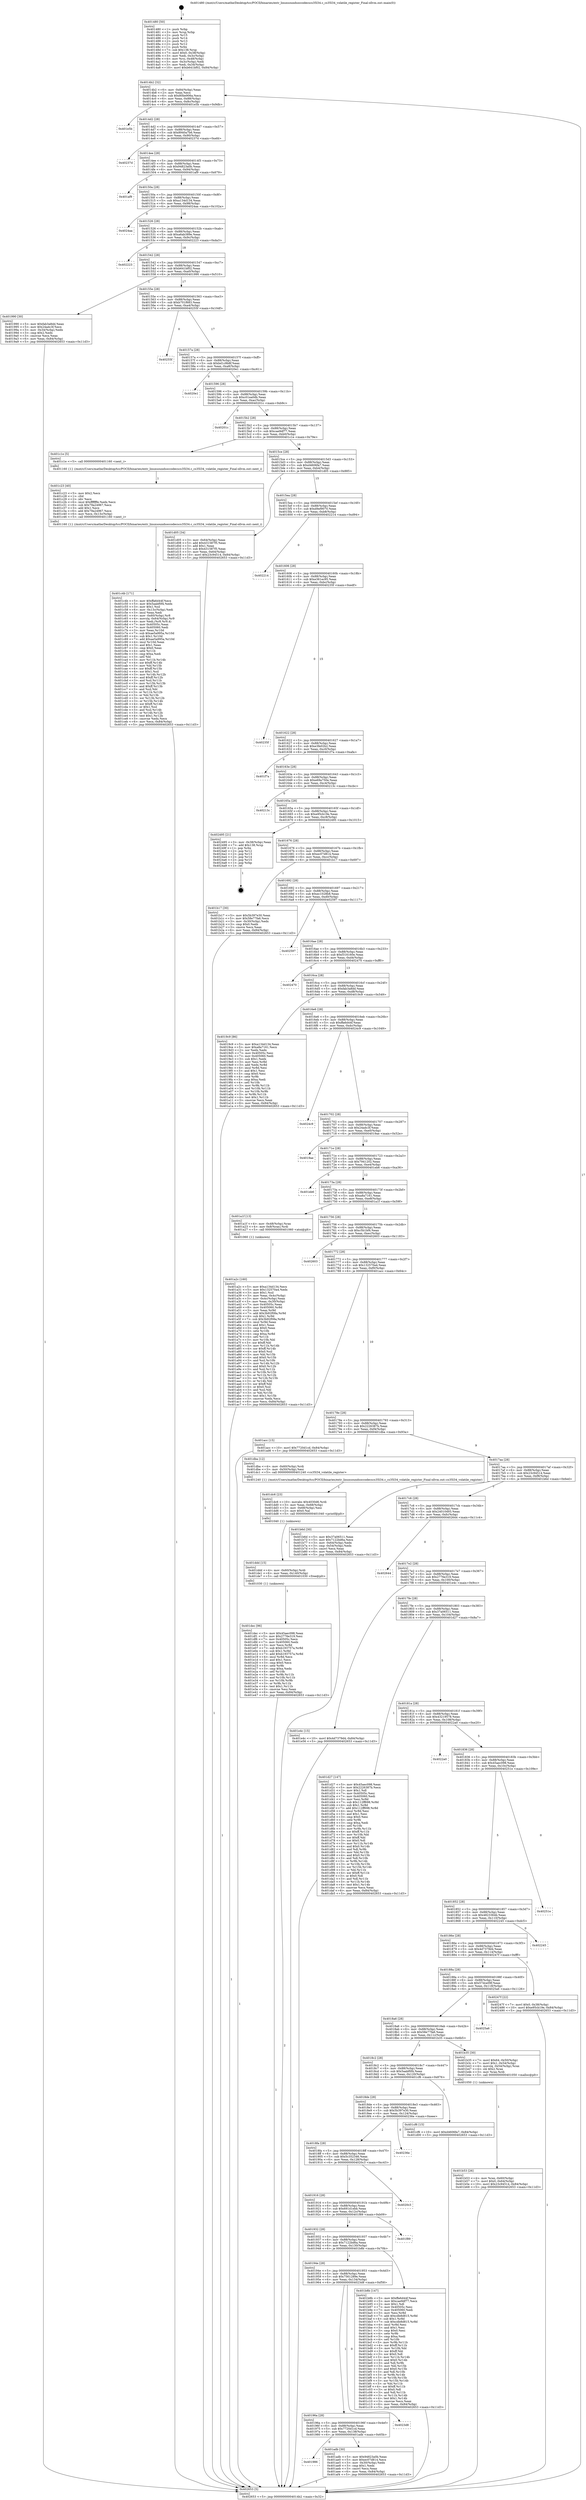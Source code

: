 digraph "0x401480" {
  label = "0x401480 (/mnt/c/Users/mathe/Desktop/tcc/POCII/binaries/extr_linuxsoundsoccodecscs35l34.c_cs35l34_volatile_register_Final-ollvm.out::main(0))"
  labelloc = "t"
  node[shape=record]

  Entry [label="",width=0.3,height=0.3,shape=circle,fillcolor=black,style=filled]
  "0x4014b2" [label="{
     0x4014b2 [32]\l
     | [instrs]\l
     &nbsp;&nbsp;0x4014b2 \<+6\>: mov -0x84(%rbp),%eax\l
     &nbsp;&nbsp;0x4014b8 \<+2\>: mov %eax,%ecx\l
     &nbsp;&nbsp;0x4014ba \<+6\>: sub $0x80be906a,%ecx\l
     &nbsp;&nbsp;0x4014c0 \<+6\>: mov %eax,-0x88(%rbp)\l
     &nbsp;&nbsp;0x4014c6 \<+6\>: mov %ecx,-0x8c(%rbp)\l
     &nbsp;&nbsp;0x4014cc \<+6\>: je 0000000000401e5b \<main+0x9db\>\l
  }"]
  "0x401e5b" [label="{
     0x401e5b\l
  }", style=dashed]
  "0x4014d2" [label="{
     0x4014d2 [28]\l
     | [instrs]\l
     &nbsp;&nbsp;0x4014d2 \<+5\>: jmp 00000000004014d7 \<main+0x57\>\l
     &nbsp;&nbsp;0x4014d7 \<+6\>: mov -0x88(%rbp),%eax\l
     &nbsp;&nbsp;0x4014dd \<+5\>: sub $0x8940a7b6,%eax\l
     &nbsp;&nbsp;0x4014e2 \<+6\>: mov %eax,-0x90(%rbp)\l
     &nbsp;&nbsp;0x4014e8 \<+6\>: je 000000000040237d \<main+0xefd\>\l
  }"]
  Exit [label="",width=0.3,height=0.3,shape=circle,fillcolor=black,style=filled,peripheries=2]
  "0x40237d" [label="{
     0x40237d\l
  }", style=dashed]
  "0x4014ee" [label="{
     0x4014ee [28]\l
     | [instrs]\l
     &nbsp;&nbsp;0x4014ee \<+5\>: jmp 00000000004014f3 \<main+0x73\>\l
     &nbsp;&nbsp;0x4014f3 \<+6\>: mov -0x88(%rbp),%eax\l
     &nbsp;&nbsp;0x4014f9 \<+5\>: sub $0x94823a0b,%eax\l
     &nbsp;&nbsp;0x4014fe \<+6\>: mov %eax,-0x94(%rbp)\l
     &nbsp;&nbsp;0x401504 \<+6\>: je 0000000000401af9 \<main+0x679\>\l
  }"]
  "0x401dec" [label="{
     0x401dec [96]\l
     | [instrs]\l
     &nbsp;&nbsp;0x401dec \<+5\>: mov $0x45aec098,%eax\l
     &nbsp;&nbsp;0x401df1 \<+5\>: mov $0x2776e319,%esi\l
     &nbsp;&nbsp;0x401df6 \<+7\>: mov 0x40505c,%ecx\l
     &nbsp;&nbsp;0x401dfd \<+7\>: mov 0x405060,%edx\l
     &nbsp;&nbsp;0x401e04 \<+3\>: mov %ecx,%r8d\l
     &nbsp;&nbsp;0x401e07 \<+7\>: sub $0xb193757a,%r8d\l
     &nbsp;&nbsp;0x401e0e \<+4\>: sub $0x1,%r8d\l
     &nbsp;&nbsp;0x401e12 \<+7\>: add $0xb193757a,%r8d\l
     &nbsp;&nbsp;0x401e19 \<+4\>: imul %r8d,%ecx\l
     &nbsp;&nbsp;0x401e1d \<+3\>: and $0x1,%ecx\l
     &nbsp;&nbsp;0x401e20 \<+3\>: cmp $0x0,%ecx\l
     &nbsp;&nbsp;0x401e23 \<+4\>: sete %r9b\l
     &nbsp;&nbsp;0x401e27 \<+3\>: cmp $0xa,%edx\l
     &nbsp;&nbsp;0x401e2a \<+4\>: setl %r10b\l
     &nbsp;&nbsp;0x401e2e \<+3\>: mov %r9b,%r11b\l
     &nbsp;&nbsp;0x401e31 \<+3\>: and %r10b,%r11b\l
     &nbsp;&nbsp;0x401e34 \<+3\>: xor %r10b,%r9b\l
     &nbsp;&nbsp;0x401e37 \<+3\>: or %r9b,%r11b\l
     &nbsp;&nbsp;0x401e3a \<+4\>: test $0x1,%r11b\l
     &nbsp;&nbsp;0x401e3e \<+3\>: cmovne %esi,%eax\l
     &nbsp;&nbsp;0x401e41 \<+6\>: mov %eax,-0x84(%rbp)\l
     &nbsp;&nbsp;0x401e47 \<+5\>: jmp 0000000000402653 \<main+0x11d3\>\l
  }"]
  "0x401af9" [label="{
     0x401af9\l
  }", style=dashed]
  "0x40150a" [label="{
     0x40150a [28]\l
     | [instrs]\l
     &nbsp;&nbsp;0x40150a \<+5\>: jmp 000000000040150f \<main+0x8f\>\l
     &nbsp;&nbsp;0x40150f \<+6\>: mov -0x88(%rbp),%eax\l
     &nbsp;&nbsp;0x401515 \<+5\>: sub $0xa134d134,%eax\l
     &nbsp;&nbsp;0x40151a \<+6\>: mov %eax,-0x98(%rbp)\l
     &nbsp;&nbsp;0x401520 \<+6\>: je 00000000004024aa \<main+0x102a\>\l
  }"]
  "0x401ddd" [label="{
     0x401ddd [15]\l
     | [instrs]\l
     &nbsp;&nbsp;0x401ddd \<+4\>: mov -0x60(%rbp),%rdi\l
     &nbsp;&nbsp;0x401de1 \<+6\>: mov %eax,-0x140(%rbp)\l
     &nbsp;&nbsp;0x401de7 \<+5\>: call 0000000000401030 \<free@plt\>\l
     | [calls]\l
     &nbsp;&nbsp;0x401030 \{1\} (unknown)\l
  }"]
  "0x4024aa" [label="{
     0x4024aa\l
  }", style=dashed]
  "0x401526" [label="{
     0x401526 [28]\l
     | [instrs]\l
     &nbsp;&nbsp;0x401526 \<+5\>: jmp 000000000040152b \<main+0xab\>\l
     &nbsp;&nbsp;0x40152b \<+6\>: mov -0x88(%rbp),%eax\l
     &nbsp;&nbsp;0x401531 \<+5\>: sub $0xa6ab389e,%eax\l
     &nbsp;&nbsp;0x401536 \<+6\>: mov %eax,-0x9c(%rbp)\l
     &nbsp;&nbsp;0x40153c \<+6\>: je 0000000000402223 \<main+0xda3\>\l
  }"]
  "0x401dc6" [label="{
     0x401dc6 [23]\l
     | [instrs]\l
     &nbsp;&nbsp;0x401dc6 \<+10\>: movabs $0x4030d6,%rdi\l
     &nbsp;&nbsp;0x401dd0 \<+3\>: mov %eax,-0x68(%rbp)\l
     &nbsp;&nbsp;0x401dd3 \<+3\>: mov -0x68(%rbp),%esi\l
     &nbsp;&nbsp;0x401dd6 \<+2\>: mov $0x0,%al\l
     &nbsp;&nbsp;0x401dd8 \<+5\>: call 0000000000401040 \<printf@plt\>\l
     | [calls]\l
     &nbsp;&nbsp;0x401040 \{1\} (unknown)\l
  }"]
  "0x402223" [label="{
     0x402223\l
  }", style=dashed]
  "0x401542" [label="{
     0x401542 [28]\l
     | [instrs]\l
     &nbsp;&nbsp;0x401542 \<+5\>: jmp 0000000000401547 \<main+0xc7\>\l
     &nbsp;&nbsp;0x401547 \<+6\>: mov -0x88(%rbp),%eax\l
     &nbsp;&nbsp;0x40154d \<+5\>: sub $0xb641bf02,%eax\l
     &nbsp;&nbsp;0x401552 \<+6\>: mov %eax,-0xa0(%rbp)\l
     &nbsp;&nbsp;0x401558 \<+6\>: je 0000000000401990 \<main+0x510\>\l
  }"]
  "0x401c4b" [label="{
     0x401c4b [171]\l
     | [instrs]\l
     &nbsp;&nbsp;0x401c4b \<+5\>: mov $0xffa6d44f,%ecx\l
     &nbsp;&nbsp;0x401c50 \<+5\>: mov $0x5aabf0f4,%edx\l
     &nbsp;&nbsp;0x401c55 \<+3\>: mov $0x1,%sil\l
     &nbsp;&nbsp;0x401c58 \<+6\>: mov -0x13c(%rbp),%edi\l
     &nbsp;&nbsp;0x401c5e \<+3\>: imul %eax,%edi\l
     &nbsp;&nbsp;0x401c61 \<+4\>: mov -0x60(%rbp),%r8\l
     &nbsp;&nbsp;0x401c65 \<+4\>: movslq -0x64(%rbp),%r9\l
     &nbsp;&nbsp;0x401c69 \<+4\>: mov %edi,(%r8,%r9,4)\l
     &nbsp;&nbsp;0x401c6d \<+7\>: mov 0x40505c,%eax\l
     &nbsp;&nbsp;0x401c74 \<+7\>: mov 0x405060,%edi\l
     &nbsp;&nbsp;0x401c7b \<+3\>: mov %eax,%r10d\l
     &nbsp;&nbsp;0x401c7e \<+7\>: sub $0xae5a995a,%r10d\l
     &nbsp;&nbsp;0x401c85 \<+4\>: sub $0x1,%r10d\l
     &nbsp;&nbsp;0x401c89 \<+7\>: add $0xae5a995a,%r10d\l
     &nbsp;&nbsp;0x401c90 \<+4\>: imul %r10d,%eax\l
     &nbsp;&nbsp;0x401c94 \<+3\>: and $0x1,%eax\l
     &nbsp;&nbsp;0x401c97 \<+3\>: cmp $0x0,%eax\l
     &nbsp;&nbsp;0x401c9a \<+4\>: sete %r11b\l
     &nbsp;&nbsp;0x401c9e \<+3\>: cmp $0xa,%edi\l
     &nbsp;&nbsp;0x401ca1 \<+3\>: setl %bl\l
     &nbsp;&nbsp;0x401ca4 \<+3\>: mov %r11b,%r14b\l
     &nbsp;&nbsp;0x401ca7 \<+4\>: xor $0xff,%r14b\l
     &nbsp;&nbsp;0x401cab \<+3\>: mov %bl,%r15b\l
     &nbsp;&nbsp;0x401cae \<+4\>: xor $0xff,%r15b\l
     &nbsp;&nbsp;0x401cb2 \<+4\>: xor $0x1,%sil\l
     &nbsp;&nbsp;0x401cb6 \<+3\>: mov %r14b,%r12b\l
     &nbsp;&nbsp;0x401cb9 \<+4\>: and $0xff,%r12b\l
     &nbsp;&nbsp;0x401cbd \<+3\>: and %sil,%r11b\l
     &nbsp;&nbsp;0x401cc0 \<+3\>: mov %r15b,%r13b\l
     &nbsp;&nbsp;0x401cc3 \<+4\>: and $0xff,%r13b\l
     &nbsp;&nbsp;0x401cc7 \<+3\>: and %sil,%bl\l
     &nbsp;&nbsp;0x401cca \<+3\>: or %r11b,%r12b\l
     &nbsp;&nbsp;0x401ccd \<+3\>: or %bl,%r13b\l
     &nbsp;&nbsp;0x401cd0 \<+3\>: xor %r13b,%r12b\l
     &nbsp;&nbsp;0x401cd3 \<+3\>: or %r15b,%r14b\l
     &nbsp;&nbsp;0x401cd6 \<+4\>: xor $0xff,%r14b\l
     &nbsp;&nbsp;0x401cda \<+4\>: or $0x1,%sil\l
     &nbsp;&nbsp;0x401cde \<+3\>: and %sil,%r14b\l
     &nbsp;&nbsp;0x401ce1 \<+3\>: or %r14b,%r12b\l
     &nbsp;&nbsp;0x401ce4 \<+4\>: test $0x1,%r12b\l
     &nbsp;&nbsp;0x401ce8 \<+3\>: cmovne %edx,%ecx\l
     &nbsp;&nbsp;0x401ceb \<+6\>: mov %ecx,-0x84(%rbp)\l
     &nbsp;&nbsp;0x401cf1 \<+5\>: jmp 0000000000402653 \<main+0x11d3\>\l
  }"]
  "0x401990" [label="{
     0x401990 [30]\l
     | [instrs]\l
     &nbsp;&nbsp;0x401990 \<+5\>: mov $0xfab3a8dd,%eax\l
     &nbsp;&nbsp;0x401995 \<+5\>: mov $0x24adc3f,%ecx\l
     &nbsp;&nbsp;0x40199a \<+3\>: mov -0x34(%rbp),%edx\l
     &nbsp;&nbsp;0x40199d \<+3\>: cmp $0x2,%edx\l
     &nbsp;&nbsp;0x4019a0 \<+3\>: cmovne %ecx,%eax\l
     &nbsp;&nbsp;0x4019a3 \<+6\>: mov %eax,-0x84(%rbp)\l
     &nbsp;&nbsp;0x4019a9 \<+5\>: jmp 0000000000402653 \<main+0x11d3\>\l
  }"]
  "0x40155e" [label="{
     0x40155e [28]\l
     | [instrs]\l
     &nbsp;&nbsp;0x40155e \<+5\>: jmp 0000000000401563 \<main+0xe3\>\l
     &nbsp;&nbsp;0x401563 \<+6\>: mov -0x88(%rbp),%eax\l
     &nbsp;&nbsp;0x401569 \<+5\>: sub $0xb701f683,%eax\l
     &nbsp;&nbsp;0x40156e \<+6\>: mov %eax,-0xa4(%rbp)\l
     &nbsp;&nbsp;0x401574 \<+6\>: je 000000000040255f \<main+0x10df\>\l
  }"]
  "0x402653" [label="{
     0x402653 [5]\l
     | [instrs]\l
     &nbsp;&nbsp;0x402653 \<+5\>: jmp 00000000004014b2 \<main+0x32\>\l
  }"]
  "0x401480" [label="{
     0x401480 [50]\l
     | [instrs]\l
     &nbsp;&nbsp;0x401480 \<+1\>: push %rbp\l
     &nbsp;&nbsp;0x401481 \<+3\>: mov %rsp,%rbp\l
     &nbsp;&nbsp;0x401484 \<+2\>: push %r15\l
     &nbsp;&nbsp;0x401486 \<+2\>: push %r14\l
     &nbsp;&nbsp;0x401488 \<+2\>: push %r13\l
     &nbsp;&nbsp;0x40148a \<+2\>: push %r12\l
     &nbsp;&nbsp;0x40148c \<+1\>: push %rbx\l
     &nbsp;&nbsp;0x40148d \<+7\>: sub $0x138,%rsp\l
     &nbsp;&nbsp;0x401494 \<+7\>: movl $0x0,-0x38(%rbp)\l
     &nbsp;&nbsp;0x40149b \<+3\>: mov %edi,-0x3c(%rbp)\l
     &nbsp;&nbsp;0x40149e \<+4\>: mov %rsi,-0x48(%rbp)\l
     &nbsp;&nbsp;0x4014a2 \<+3\>: mov -0x3c(%rbp),%edi\l
     &nbsp;&nbsp;0x4014a5 \<+3\>: mov %edi,-0x34(%rbp)\l
     &nbsp;&nbsp;0x4014a8 \<+10\>: movl $0xb641bf02,-0x84(%rbp)\l
  }"]
  "0x401c23" [label="{
     0x401c23 [40]\l
     | [instrs]\l
     &nbsp;&nbsp;0x401c23 \<+5\>: mov $0x2,%ecx\l
     &nbsp;&nbsp;0x401c28 \<+1\>: cltd\l
     &nbsp;&nbsp;0x401c29 \<+2\>: idiv %ecx\l
     &nbsp;&nbsp;0x401c2b \<+6\>: imul $0xfffffffe,%edx,%ecx\l
     &nbsp;&nbsp;0x401c31 \<+6\>: sub $0x79a24967,%ecx\l
     &nbsp;&nbsp;0x401c37 \<+3\>: add $0x1,%ecx\l
     &nbsp;&nbsp;0x401c3a \<+6\>: add $0x79a24967,%ecx\l
     &nbsp;&nbsp;0x401c40 \<+6\>: mov %ecx,-0x13c(%rbp)\l
     &nbsp;&nbsp;0x401c46 \<+5\>: call 0000000000401160 \<next_i\>\l
     | [calls]\l
     &nbsp;&nbsp;0x401160 \{1\} (/mnt/c/Users/mathe/Desktop/tcc/POCII/binaries/extr_linuxsoundsoccodecscs35l34.c_cs35l34_volatile_register_Final-ollvm.out::next_i)\l
  }"]
  "0x40255f" [label="{
     0x40255f\l
  }", style=dashed]
  "0x40157a" [label="{
     0x40157a [28]\l
     | [instrs]\l
     &nbsp;&nbsp;0x40157a \<+5\>: jmp 000000000040157f \<main+0xff\>\l
     &nbsp;&nbsp;0x40157f \<+6\>: mov -0x88(%rbp),%eax\l
     &nbsp;&nbsp;0x401585 \<+5\>: sub $0xbd1c9b8f,%eax\l
     &nbsp;&nbsp;0x40158a \<+6\>: mov %eax,-0xa8(%rbp)\l
     &nbsp;&nbsp;0x401590 \<+6\>: je 00000000004020e1 \<main+0xc61\>\l
  }"]
  "0x401b53" [label="{
     0x401b53 [26]\l
     | [instrs]\l
     &nbsp;&nbsp;0x401b53 \<+4\>: mov %rax,-0x60(%rbp)\l
     &nbsp;&nbsp;0x401b57 \<+7\>: movl $0x0,-0x64(%rbp)\l
     &nbsp;&nbsp;0x401b5e \<+10\>: movl $0x23c94514,-0x84(%rbp)\l
     &nbsp;&nbsp;0x401b68 \<+5\>: jmp 0000000000402653 \<main+0x11d3\>\l
  }"]
  "0x4020e1" [label="{
     0x4020e1\l
  }", style=dashed]
  "0x401596" [label="{
     0x401596 [28]\l
     | [instrs]\l
     &nbsp;&nbsp;0x401596 \<+5\>: jmp 000000000040159b \<main+0x11b\>\l
     &nbsp;&nbsp;0x40159b \<+6\>: mov -0x88(%rbp),%eax\l
     &nbsp;&nbsp;0x4015a1 \<+5\>: sub $0xc01ea0db,%eax\l
     &nbsp;&nbsp;0x4015a6 \<+6\>: mov %eax,-0xac(%rbp)\l
     &nbsp;&nbsp;0x4015ac \<+6\>: je 000000000040201c \<main+0xb9c\>\l
  }"]
  "0x401986" [label="{
     0x401986\l
  }", style=dashed]
  "0x40201c" [label="{
     0x40201c\l
  }", style=dashed]
  "0x4015b2" [label="{
     0x4015b2 [28]\l
     | [instrs]\l
     &nbsp;&nbsp;0x4015b2 \<+5\>: jmp 00000000004015b7 \<main+0x137\>\l
     &nbsp;&nbsp;0x4015b7 \<+6\>: mov -0x88(%rbp),%eax\l
     &nbsp;&nbsp;0x4015bd \<+5\>: sub $0xcae9df77,%eax\l
     &nbsp;&nbsp;0x4015c2 \<+6\>: mov %eax,-0xb0(%rbp)\l
     &nbsp;&nbsp;0x4015c8 \<+6\>: je 0000000000401c1e \<main+0x79e\>\l
  }"]
  "0x401adb" [label="{
     0x401adb [30]\l
     | [instrs]\l
     &nbsp;&nbsp;0x401adb \<+5\>: mov $0x94823a0b,%eax\l
     &nbsp;&nbsp;0x401ae0 \<+5\>: mov $0xec07d814,%ecx\l
     &nbsp;&nbsp;0x401ae5 \<+3\>: mov -0x30(%rbp),%edx\l
     &nbsp;&nbsp;0x401ae8 \<+3\>: cmp $0x1,%edx\l
     &nbsp;&nbsp;0x401aeb \<+3\>: cmovl %ecx,%eax\l
     &nbsp;&nbsp;0x401aee \<+6\>: mov %eax,-0x84(%rbp)\l
     &nbsp;&nbsp;0x401af4 \<+5\>: jmp 0000000000402653 \<main+0x11d3\>\l
  }"]
  "0x401c1e" [label="{
     0x401c1e [5]\l
     | [instrs]\l
     &nbsp;&nbsp;0x401c1e \<+5\>: call 0000000000401160 \<next_i\>\l
     | [calls]\l
     &nbsp;&nbsp;0x401160 \{1\} (/mnt/c/Users/mathe/Desktop/tcc/POCII/binaries/extr_linuxsoundsoccodecscs35l34.c_cs35l34_volatile_register_Final-ollvm.out::next_i)\l
  }"]
  "0x4015ce" [label="{
     0x4015ce [28]\l
     | [instrs]\l
     &nbsp;&nbsp;0x4015ce \<+5\>: jmp 00000000004015d3 \<main+0x153\>\l
     &nbsp;&nbsp;0x4015d3 \<+6\>: mov -0x88(%rbp),%eax\l
     &nbsp;&nbsp;0x4015d9 \<+5\>: sub $0xd4606fa7,%eax\l
     &nbsp;&nbsp;0x4015de \<+6\>: mov %eax,-0xb4(%rbp)\l
     &nbsp;&nbsp;0x4015e4 \<+6\>: je 0000000000401d05 \<main+0x885\>\l
  }"]
  "0x40196a" [label="{
     0x40196a [28]\l
     | [instrs]\l
     &nbsp;&nbsp;0x40196a \<+5\>: jmp 000000000040196f \<main+0x4ef\>\l
     &nbsp;&nbsp;0x40196f \<+6\>: mov -0x88(%rbp),%eax\l
     &nbsp;&nbsp;0x401975 \<+5\>: sub $0x7720d1cd,%eax\l
     &nbsp;&nbsp;0x40197a \<+6\>: mov %eax,-0x138(%rbp)\l
     &nbsp;&nbsp;0x401980 \<+6\>: je 0000000000401adb \<main+0x65b\>\l
  }"]
  "0x401d05" [label="{
     0x401d05 [34]\l
     | [instrs]\l
     &nbsp;&nbsp;0x401d05 \<+3\>: mov -0x64(%rbp),%eax\l
     &nbsp;&nbsp;0x401d08 \<+5\>: add $0x431587f5,%eax\l
     &nbsp;&nbsp;0x401d0d \<+3\>: add $0x1,%eax\l
     &nbsp;&nbsp;0x401d10 \<+5\>: sub $0x431587f5,%eax\l
     &nbsp;&nbsp;0x401d15 \<+3\>: mov %eax,-0x64(%rbp)\l
     &nbsp;&nbsp;0x401d18 \<+10\>: movl $0x23c94514,-0x84(%rbp)\l
     &nbsp;&nbsp;0x401d22 \<+5\>: jmp 0000000000402653 \<main+0x11d3\>\l
  }"]
  "0x4015ea" [label="{
     0x4015ea [28]\l
     | [instrs]\l
     &nbsp;&nbsp;0x4015ea \<+5\>: jmp 00000000004015ef \<main+0x16f\>\l
     &nbsp;&nbsp;0x4015ef \<+6\>: mov -0x88(%rbp),%eax\l
     &nbsp;&nbsp;0x4015f5 \<+5\>: sub $0xd9ef9070,%eax\l
     &nbsp;&nbsp;0x4015fa \<+6\>: mov %eax,-0xb8(%rbp)\l
     &nbsp;&nbsp;0x401600 \<+6\>: je 0000000000402214 \<main+0xd94\>\l
  }"]
  "0x4023d8" [label="{
     0x4023d8\l
  }", style=dashed]
  "0x402214" [label="{
     0x402214\l
  }", style=dashed]
  "0x401606" [label="{
     0x401606 [28]\l
     | [instrs]\l
     &nbsp;&nbsp;0x401606 \<+5\>: jmp 000000000040160b \<main+0x18b\>\l
     &nbsp;&nbsp;0x40160b \<+6\>: mov -0x88(%rbp),%eax\l
     &nbsp;&nbsp;0x401611 \<+5\>: sub $0xe361ec95,%eax\l
     &nbsp;&nbsp;0x401616 \<+6\>: mov %eax,-0xbc(%rbp)\l
     &nbsp;&nbsp;0x40161c \<+6\>: je 000000000040235f \<main+0xedf\>\l
  }"]
  "0x40194e" [label="{
     0x40194e [28]\l
     | [instrs]\l
     &nbsp;&nbsp;0x40194e \<+5\>: jmp 0000000000401953 \<main+0x4d3\>\l
     &nbsp;&nbsp;0x401953 \<+6\>: mov -0x88(%rbp),%eax\l
     &nbsp;&nbsp;0x401959 \<+5\>: sub $0x7561289e,%eax\l
     &nbsp;&nbsp;0x40195e \<+6\>: mov %eax,-0x134(%rbp)\l
     &nbsp;&nbsp;0x401964 \<+6\>: je 00000000004023d8 \<main+0xf58\>\l
  }"]
  "0x40235f" [label="{
     0x40235f\l
  }", style=dashed]
  "0x401622" [label="{
     0x401622 [28]\l
     | [instrs]\l
     &nbsp;&nbsp;0x401622 \<+5\>: jmp 0000000000401627 \<main+0x1a7\>\l
     &nbsp;&nbsp;0x401627 \<+6\>: mov -0x88(%rbp),%eax\l
     &nbsp;&nbsp;0x40162d \<+5\>: sub $0xe3fe02b2,%eax\l
     &nbsp;&nbsp;0x401632 \<+6\>: mov %eax,-0xc0(%rbp)\l
     &nbsp;&nbsp;0x401638 \<+6\>: je 0000000000401f7a \<main+0xafa\>\l
  }"]
  "0x401b8b" [label="{
     0x401b8b [147]\l
     | [instrs]\l
     &nbsp;&nbsp;0x401b8b \<+5\>: mov $0xffa6d44f,%eax\l
     &nbsp;&nbsp;0x401b90 \<+5\>: mov $0xcae9df77,%ecx\l
     &nbsp;&nbsp;0x401b95 \<+2\>: mov $0x1,%dl\l
     &nbsp;&nbsp;0x401b97 \<+7\>: mov 0x40505c,%esi\l
     &nbsp;&nbsp;0x401b9e \<+7\>: mov 0x405060,%edi\l
     &nbsp;&nbsp;0x401ba5 \<+3\>: mov %esi,%r8d\l
     &nbsp;&nbsp;0x401ba8 \<+7\>: add $0xcdb8d815,%r8d\l
     &nbsp;&nbsp;0x401baf \<+4\>: sub $0x1,%r8d\l
     &nbsp;&nbsp;0x401bb3 \<+7\>: sub $0xcdb8d815,%r8d\l
     &nbsp;&nbsp;0x401bba \<+4\>: imul %r8d,%esi\l
     &nbsp;&nbsp;0x401bbe \<+3\>: and $0x1,%esi\l
     &nbsp;&nbsp;0x401bc1 \<+3\>: cmp $0x0,%esi\l
     &nbsp;&nbsp;0x401bc4 \<+4\>: sete %r9b\l
     &nbsp;&nbsp;0x401bc8 \<+3\>: cmp $0xa,%edi\l
     &nbsp;&nbsp;0x401bcb \<+4\>: setl %r10b\l
     &nbsp;&nbsp;0x401bcf \<+3\>: mov %r9b,%r11b\l
     &nbsp;&nbsp;0x401bd2 \<+4\>: xor $0xff,%r11b\l
     &nbsp;&nbsp;0x401bd6 \<+3\>: mov %r10b,%bl\l
     &nbsp;&nbsp;0x401bd9 \<+3\>: xor $0xff,%bl\l
     &nbsp;&nbsp;0x401bdc \<+3\>: xor $0x0,%dl\l
     &nbsp;&nbsp;0x401bdf \<+3\>: mov %r11b,%r14b\l
     &nbsp;&nbsp;0x401be2 \<+4\>: and $0x0,%r14b\l
     &nbsp;&nbsp;0x401be6 \<+3\>: and %dl,%r9b\l
     &nbsp;&nbsp;0x401be9 \<+3\>: mov %bl,%r15b\l
     &nbsp;&nbsp;0x401bec \<+4\>: and $0x0,%r15b\l
     &nbsp;&nbsp;0x401bf0 \<+3\>: and %dl,%r10b\l
     &nbsp;&nbsp;0x401bf3 \<+3\>: or %r9b,%r14b\l
     &nbsp;&nbsp;0x401bf6 \<+3\>: or %r10b,%r15b\l
     &nbsp;&nbsp;0x401bf9 \<+3\>: xor %r15b,%r14b\l
     &nbsp;&nbsp;0x401bfc \<+3\>: or %bl,%r11b\l
     &nbsp;&nbsp;0x401bff \<+4\>: xor $0xff,%r11b\l
     &nbsp;&nbsp;0x401c03 \<+3\>: or $0x0,%dl\l
     &nbsp;&nbsp;0x401c06 \<+3\>: and %dl,%r11b\l
     &nbsp;&nbsp;0x401c09 \<+3\>: or %r11b,%r14b\l
     &nbsp;&nbsp;0x401c0c \<+4\>: test $0x1,%r14b\l
     &nbsp;&nbsp;0x401c10 \<+3\>: cmovne %ecx,%eax\l
     &nbsp;&nbsp;0x401c13 \<+6\>: mov %eax,-0x84(%rbp)\l
     &nbsp;&nbsp;0x401c19 \<+5\>: jmp 0000000000402653 \<main+0x11d3\>\l
  }"]
  "0x401f7a" [label="{
     0x401f7a\l
  }", style=dashed]
  "0x40163e" [label="{
     0x40163e [28]\l
     | [instrs]\l
     &nbsp;&nbsp;0x40163e \<+5\>: jmp 0000000000401643 \<main+0x1c3\>\l
     &nbsp;&nbsp;0x401643 \<+6\>: mov -0x88(%rbp),%eax\l
     &nbsp;&nbsp;0x401649 \<+5\>: sub $0xe69a750e,%eax\l
     &nbsp;&nbsp;0x40164e \<+6\>: mov %eax,-0xc4(%rbp)\l
     &nbsp;&nbsp;0x401654 \<+6\>: je 000000000040213c \<main+0xcbc\>\l
  }"]
  "0x401932" [label="{
     0x401932 [28]\l
     | [instrs]\l
     &nbsp;&nbsp;0x401932 \<+5\>: jmp 0000000000401937 \<main+0x4b7\>\l
     &nbsp;&nbsp;0x401937 \<+6\>: mov -0x88(%rbp),%eax\l
     &nbsp;&nbsp;0x40193d \<+5\>: sub $0x7122bd6a,%eax\l
     &nbsp;&nbsp;0x401942 \<+6\>: mov %eax,-0x130(%rbp)\l
     &nbsp;&nbsp;0x401948 \<+6\>: je 0000000000401b8b \<main+0x70b\>\l
  }"]
  "0x40213c" [label="{
     0x40213c\l
  }", style=dashed]
  "0x40165a" [label="{
     0x40165a [28]\l
     | [instrs]\l
     &nbsp;&nbsp;0x40165a \<+5\>: jmp 000000000040165f \<main+0x1df\>\l
     &nbsp;&nbsp;0x40165f \<+6\>: mov -0x88(%rbp),%eax\l
     &nbsp;&nbsp;0x401665 \<+5\>: sub $0xe95cb19e,%eax\l
     &nbsp;&nbsp;0x40166a \<+6\>: mov %eax,-0xc8(%rbp)\l
     &nbsp;&nbsp;0x401670 \<+6\>: je 0000000000402495 \<main+0x1015\>\l
  }"]
  "0x401f89" [label="{
     0x401f89\l
  }", style=dashed]
  "0x402495" [label="{
     0x402495 [21]\l
     | [instrs]\l
     &nbsp;&nbsp;0x402495 \<+3\>: mov -0x38(%rbp),%eax\l
     &nbsp;&nbsp;0x402498 \<+7\>: add $0x138,%rsp\l
     &nbsp;&nbsp;0x40249f \<+1\>: pop %rbx\l
     &nbsp;&nbsp;0x4024a0 \<+2\>: pop %r12\l
     &nbsp;&nbsp;0x4024a2 \<+2\>: pop %r13\l
     &nbsp;&nbsp;0x4024a4 \<+2\>: pop %r14\l
     &nbsp;&nbsp;0x4024a6 \<+2\>: pop %r15\l
     &nbsp;&nbsp;0x4024a8 \<+1\>: pop %rbp\l
     &nbsp;&nbsp;0x4024a9 \<+1\>: ret\l
  }"]
  "0x401676" [label="{
     0x401676 [28]\l
     | [instrs]\l
     &nbsp;&nbsp;0x401676 \<+5\>: jmp 000000000040167b \<main+0x1fb\>\l
     &nbsp;&nbsp;0x40167b \<+6\>: mov -0x88(%rbp),%eax\l
     &nbsp;&nbsp;0x401681 \<+5\>: sub $0xec07d814,%eax\l
     &nbsp;&nbsp;0x401686 \<+6\>: mov %eax,-0xcc(%rbp)\l
     &nbsp;&nbsp;0x40168c \<+6\>: je 0000000000401b17 \<main+0x697\>\l
  }"]
  "0x401916" [label="{
     0x401916 [28]\l
     | [instrs]\l
     &nbsp;&nbsp;0x401916 \<+5\>: jmp 000000000040191b \<main+0x49b\>\l
     &nbsp;&nbsp;0x40191b \<+6\>: mov -0x88(%rbp),%eax\l
     &nbsp;&nbsp;0x401921 \<+5\>: sub $0x691d1ebb,%eax\l
     &nbsp;&nbsp;0x401926 \<+6\>: mov %eax,-0x12c(%rbp)\l
     &nbsp;&nbsp;0x40192c \<+6\>: je 0000000000401f89 \<main+0xb09\>\l
  }"]
  "0x401b17" [label="{
     0x401b17 [30]\l
     | [instrs]\l
     &nbsp;&nbsp;0x401b17 \<+5\>: mov $0x5b397e30,%eax\l
     &nbsp;&nbsp;0x401b1c \<+5\>: mov $0x58e77fa6,%ecx\l
     &nbsp;&nbsp;0x401b21 \<+3\>: mov -0x30(%rbp),%edx\l
     &nbsp;&nbsp;0x401b24 \<+3\>: cmp $0x0,%edx\l
     &nbsp;&nbsp;0x401b27 \<+3\>: cmove %ecx,%eax\l
     &nbsp;&nbsp;0x401b2a \<+6\>: mov %eax,-0x84(%rbp)\l
     &nbsp;&nbsp;0x401b30 \<+5\>: jmp 0000000000402653 \<main+0x11d3\>\l
  }"]
  "0x401692" [label="{
     0x401692 [28]\l
     | [instrs]\l
     &nbsp;&nbsp;0x401692 \<+5\>: jmp 0000000000401697 \<main+0x217\>\l
     &nbsp;&nbsp;0x401697 \<+6\>: mov -0x88(%rbp),%eax\l
     &nbsp;&nbsp;0x40169d \<+5\>: sub $0xec1028b8,%eax\l
     &nbsp;&nbsp;0x4016a2 \<+6\>: mov %eax,-0xd0(%rbp)\l
     &nbsp;&nbsp;0x4016a8 \<+6\>: je 0000000000402597 \<main+0x1117\>\l
  }"]
  "0x4020c3" [label="{
     0x4020c3\l
  }", style=dashed]
  "0x402597" [label="{
     0x402597\l
  }", style=dashed]
  "0x4016ae" [label="{
     0x4016ae [28]\l
     | [instrs]\l
     &nbsp;&nbsp;0x4016ae \<+5\>: jmp 00000000004016b3 \<main+0x233\>\l
     &nbsp;&nbsp;0x4016b3 \<+6\>: mov -0x88(%rbp),%eax\l
     &nbsp;&nbsp;0x4016b9 \<+5\>: sub $0xf316160e,%eax\l
     &nbsp;&nbsp;0x4016be \<+6\>: mov %eax,-0xd4(%rbp)\l
     &nbsp;&nbsp;0x4016c4 \<+6\>: je 0000000000402470 \<main+0xff0\>\l
  }"]
  "0x4018fa" [label="{
     0x4018fa [28]\l
     | [instrs]\l
     &nbsp;&nbsp;0x4018fa \<+5\>: jmp 00000000004018ff \<main+0x47f\>\l
     &nbsp;&nbsp;0x4018ff \<+6\>: mov -0x88(%rbp),%eax\l
     &nbsp;&nbsp;0x401905 \<+5\>: sub $0x5c352346,%eax\l
     &nbsp;&nbsp;0x40190a \<+6\>: mov %eax,-0x128(%rbp)\l
     &nbsp;&nbsp;0x401910 \<+6\>: je 00000000004020c3 \<main+0xc43\>\l
  }"]
  "0x402470" [label="{
     0x402470\l
  }", style=dashed]
  "0x4016ca" [label="{
     0x4016ca [28]\l
     | [instrs]\l
     &nbsp;&nbsp;0x4016ca \<+5\>: jmp 00000000004016cf \<main+0x24f\>\l
     &nbsp;&nbsp;0x4016cf \<+6\>: mov -0x88(%rbp),%eax\l
     &nbsp;&nbsp;0x4016d5 \<+5\>: sub $0xfab3a8dd,%eax\l
     &nbsp;&nbsp;0x4016da \<+6\>: mov %eax,-0xd8(%rbp)\l
     &nbsp;&nbsp;0x4016e0 \<+6\>: je 00000000004019c9 \<main+0x549\>\l
  }"]
  "0x40236e" [label="{
     0x40236e\l
  }", style=dashed]
  "0x4019c9" [label="{
     0x4019c9 [86]\l
     | [instrs]\l
     &nbsp;&nbsp;0x4019c9 \<+5\>: mov $0xa134d134,%eax\l
     &nbsp;&nbsp;0x4019ce \<+5\>: mov $0xa8a7161,%ecx\l
     &nbsp;&nbsp;0x4019d3 \<+2\>: xor %edx,%edx\l
     &nbsp;&nbsp;0x4019d5 \<+7\>: mov 0x40505c,%esi\l
     &nbsp;&nbsp;0x4019dc \<+7\>: mov 0x405060,%edi\l
     &nbsp;&nbsp;0x4019e3 \<+3\>: sub $0x1,%edx\l
     &nbsp;&nbsp;0x4019e6 \<+3\>: mov %esi,%r8d\l
     &nbsp;&nbsp;0x4019e9 \<+3\>: add %edx,%r8d\l
     &nbsp;&nbsp;0x4019ec \<+4\>: imul %r8d,%esi\l
     &nbsp;&nbsp;0x4019f0 \<+3\>: and $0x1,%esi\l
     &nbsp;&nbsp;0x4019f3 \<+3\>: cmp $0x0,%esi\l
     &nbsp;&nbsp;0x4019f6 \<+4\>: sete %r9b\l
     &nbsp;&nbsp;0x4019fa \<+3\>: cmp $0xa,%edi\l
     &nbsp;&nbsp;0x4019fd \<+4\>: setl %r10b\l
     &nbsp;&nbsp;0x401a01 \<+3\>: mov %r9b,%r11b\l
     &nbsp;&nbsp;0x401a04 \<+3\>: and %r10b,%r11b\l
     &nbsp;&nbsp;0x401a07 \<+3\>: xor %r10b,%r9b\l
     &nbsp;&nbsp;0x401a0a \<+3\>: or %r9b,%r11b\l
     &nbsp;&nbsp;0x401a0d \<+4\>: test $0x1,%r11b\l
     &nbsp;&nbsp;0x401a11 \<+3\>: cmovne %ecx,%eax\l
     &nbsp;&nbsp;0x401a14 \<+6\>: mov %eax,-0x84(%rbp)\l
     &nbsp;&nbsp;0x401a1a \<+5\>: jmp 0000000000402653 \<main+0x11d3\>\l
  }"]
  "0x4016e6" [label="{
     0x4016e6 [28]\l
     | [instrs]\l
     &nbsp;&nbsp;0x4016e6 \<+5\>: jmp 00000000004016eb \<main+0x26b\>\l
     &nbsp;&nbsp;0x4016eb \<+6\>: mov -0x88(%rbp),%eax\l
     &nbsp;&nbsp;0x4016f1 \<+5\>: sub $0xffa6d44f,%eax\l
     &nbsp;&nbsp;0x4016f6 \<+6\>: mov %eax,-0xdc(%rbp)\l
     &nbsp;&nbsp;0x4016fc \<+6\>: je 00000000004024c9 \<main+0x1049\>\l
  }"]
  "0x4018de" [label="{
     0x4018de [28]\l
     | [instrs]\l
     &nbsp;&nbsp;0x4018de \<+5\>: jmp 00000000004018e3 \<main+0x463\>\l
     &nbsp;&nbsp;0x4018e3 \<+6\>: mov -0x88(%rbp),%eax\l
     &nbsp;&nbsp;0x4018e9 \<+5\>: sub $0x5b397e30,%eax\l
     &nbsp;&nbsp;0x4018ee \<+6\>: mov %eax,-0x124(%rbp)\l
     &nbsp;&nbsp;0x4018f4 \<+6\>: je 000000000040236e \<main+0xeee\>\l
  }"]
  "0x4024c9" [label="{
     0x4024c9\l
  }", style=dashed]
  "0x401702" [label="{
     0x401702 [28]\l
     | [instrs]\l
     &nbsp;&nbsp;0x401702 \<+5\>: jmp 0000000000401707 \<main+0x287\>\l
     &nbsp;&nbsp;0x401707 \<+6\>: mov -0x88(%rbp),%eax\l
     &nbsp;&nbsp;0x40170d \<+5\>: sub $0x24adc3f,%eax\l
     &nbsp;&nbsp;0x401712 \<+6\>: mov %eax,-0xe0(%rbp)\l
     &nbsp;&nbsp;0x401718 \<+6\>: je 00000000004019ae \<main+0x52e\>\l
  }"]
  "0x401cf6" [label="{
     0x401cf6 [15]\l
     | [instrs]\l
     &nbsp;&nbsp;0x401cf6 \<+10\>: movl $0xd4606fa7,-0x84(%rbp)\l
     &nbsp;&nbsp;0x401d00 \<+5\>: jmp 0000000000402653 \<main+0x11d3\>\l
  }"]
  "0x4019ae" [label="{
     0x4019ae\l
  }", style=dashed]
  "0x40171e" [label="{
     0x40171e [28]\l
     | [instrs]\l
     &nbsp;&nbsp;0x40171e \<+5\>: jmp 0000000000401723 \<main+0x2a3\>\l
     &nbsp;&nbsp;0x401723 \<+6\>: mov -0x88(%rbp),%eax\l
     &nbsp;&nbsp;0x401729 \<+5\>: sub $0x7941202,%eax\l
     &nbsp;&nbsp;0x40172e \<+6\>: mov %eax,-0xe4(%rbp)\l
     &nbsp;&nbsp;0x401734 \<+6\>: je 0000000000401eb6 \<main+0xa36\>\l
  }"]
  "0x4018c2" [label="{
     0x4018c2 [28]\l
     | [instrs]\l
     &nbsp;&nbsp;0x4018c2 \<+5\>: jmp 00000000004018c7 \<main+0x447\>\l
     &nbsp;&nbsp;0x4018c7 \<+6\>: mov -0x88(%rbp),%eax\l
     &nbsp;&nbsp;0x4018cd \<+5\>: sub $0x5aabf0f4,%eax\l
     &nbsp;&nbsp;0x4018d2 \<+6\>: mov %eax,-0x120(%rbp)\l
     &nbsp;&nbsp;0x4018d8 \<+6\>: je 0000000000401cf6 \<main+0x876\>\l
  }"]
  "0x401eb6" [label="{
     0x401eb6\l
  }", style=dashed]
  "0x40173a" [label="{
     0x40173a [28]\l
     | [instrs]\l
     &nbsp;&nbsp;0x40173a \<+5\>: jmp 000000000040173f \<main+0x2bf\>\l
     &nbsp;&nbsp;0x40173f \<+6\>: mov -0x88(%rbp),%eax\l
     &nbsp;&nbsp;0x401745 \<+5\>: sub $0xa8a7161,%eax\l
     &nbsp;&nbsp;0x40174a \<+6\>: mov %eax,-0xe8(%rbp)\l
     &nbsp;&nbsp;0x401750 \<+6\>: je 0000000000401a1f \<main+0x59f\>\l
  }"]
  "0x401b35" [label="{
     0x401b35 [30]\l
     | [instrs]\l
     &nbsp;&nbsp;0x401b35 \<+7\>: movl $0x64,-0x50(%rbp)\l
     &nbsp;&nbsp;0x401b3c \<+7\>: movl $0x1,-0x54(%rbp)\l
     &nbsp;&nbsp;0x401b43 \<+4\>: movslq -0x54(%rbp),%rax\l
     &nbsp;&nbsp;0x401b47 \<+4\>: shl $0x2,%rax\l
     &nbsp;&nbsp;0x401b4b \<+3\>: mov %rax,%rdi\l
     &nbsp;&nbsp;0x401b4e \<+5\>: call 0000000000401050 \<malloc@plt\>\l
     | [calls]\l
     &nbsp;&nbsp;0x401050 \{1\} (unknown)\l
  }"]
  "0x401a1f" [label="{
     0x401a1f [13]\l
     | [instrs]\l
     &nbsp;&nbsp;0x401a1f \<+4\>: mov -0x48(%rbp),%rax\l
     &nbsp;&nbsp;0x401a23 \<+4\>: mov 0x8(%rax),%rdi\l
     &nbsp;&nbsp;0x401a27 \<+5\>: call 0000000000401060 \<atoi@plt\>\l
     | [calls]\l
     &nbsp;&nbsp;0x401060 \{1\} (unknown)\l
  }"]
  "0x401756" [label="{
     0x401756 [28]\l
     | [instrs]\l
     &nbsp;&nbsp;0x401756 \<+5\>: jmp 000000000040175b \<main+0x2db\>\l
     &nbsp;&nbsp;0x40175b \<+6\>: mov -0x88(%rbp),%eax\l
     &nbsp;&nbsp;0x401761 \<+5\>: sub $0xc5b1bf4,%eax\l
     &nbsp;&nbsp;0x401766 \<+6\>: mov %eax,-0xec(%rbp)\l
     &nbsp;&nbsp;0x40176c \<+6\>: je 0000000000402603 \<main+0x1183\>\l
  }"]
  "0x401a2c" [label="{
     0x401a2c [160]\l
     | [instrs]\l
     &nbsp;&nbsp;0x401a2c \<+5\>: mov $0xa134d134,%ecx\l
     &nbsp;&nbsp;0x401a31 \<+5\>: mov $0x132570a4,%edx\l
     &nbsp;&nbsp;0x401a36 \<+3\>: mov $0x1,%sil\l
     &nbsp;&nbsp;0x401a39 \<+3\>: mov %eax,-0x4c(%rbp)\l
     &nbsp;&nbsp;0x401a3c \<+3\>: mov -0x4c(%rbp),%eax\l
     &nbsp;&nbsp;0x401a3f \<+3\>: mov %eax,-0x30(%rbp)\l
     &nbsp;&nbsp;0x401a42 \<+7\>: mov 0x40505c,%eax\l
     &nbsp;&nbsp;0x401a49 \<+8\>: mov 0x405060,%r8d\l
     &nbsp;&nbsp;0x401a51 \<+3\>: mov %eax,%r9d\l
     &nbsp;&nbsp;0x401a54 \<+7\>: add $0x3b92f08a,%r9d\l
     &nbsp;&nbsp;0x401a5b \<+4\>: sub $0x1,%r9d\l
     &nbsp;&nbsp;0x401a5f \<+7\>: sub $0x3b92f08a,%r9d\l
     &nbsp;&nbsp;0x401a66 \<+4\>: imul %r9d,%eax\l
     &nbsp;&nbsp;0x401a6a \<+3\>: and $0x1,%eax\l
     &nbsp;&nbsp;0x401a6d \<+3\>: cmp $0x0,%eax\l
     &nbsp;&nbsp;0x401a70 \<+4\>: sete %r10b\l
     &nbsp;&nbsp;0x401a74 \<+4\>: cmp $0xa,%r8d\l
     &nbsp;&nbsp;0x401a78 \<+4\>: setl %r11b\l
     &nbsp;&nbsp;0x401a7c \<+3\>: mov %r10b,%bl\l
     &nbsp;&nbsp;0x401a7f \<+3\>: xor $0xff,%bl\l
     &nbsp;&nbsp;0x401a82 \<+3\>: mov %r11b,%r14b\l
     &nbsp;&nbsp;0x401a85 \<+4\>: xor $0xff,%r14b\l
     &nbsp;&nbsp;0x401a89 \<+4\>: xor $0x0,%sil\l
     &nbsp;&nbsp;0x401a8d \<+3\>: mov %bl,%r15b\l
     &nbsp;&nbsp;0x401a90 \<+4\>: and $0x0,%r15b\l
     &nbsp;&nbsp;0x401a94 \<+3\>: and %sil,%r10b\l
     &nbsp;&nbsp;0x401a97 \<+3\>: mov %r14b,%r12b\l
     &nbsp;&nbsp;0x401a9a \<+4\>: and $0x0,%r12b\l
     &nbsp;&nbsp;0x401a9e \<+3\>: and %sil,%r11b\l
     &nbsp;&nbsp;0x401aa1 \<+3\>: or %r10b,%r15b\l
     &nbsp;&nbsp;0x401aa4 \<+3\>: or %r11b,%r12b\l
     &nbsp;&nbsp;0x401aa7 \<+3\>: xor %r12b,%r15b\l
     &nbsp;&nbsp;0x401aaa \<+3\>: or %r14b,%bl\l
     &nbsp;&nbsp;0x401aad \<+3\>: xor $0xff,%bl\l
     &nbsp;&nbsp;0x401ab0 \<+4\>: or $0x0,%sil\l
     &nbsp;&nbsp;0x401ab4 \<+3\>: and %sil,%bl\l
     &nbsp;&nbsp;0x401ab7 \<+3\>: or %bl,%r15b\l
     &nbsp;&nbsp;0x401aba \<+4\>: test $0x1,%r15b\l
     &nbsp;&nbsp;0x401abe \<+3\>: cmovne %edx,%ecx\l
     &nbsp;&nbsp;0x401ac1 \<+6\>: mov %ecx,-0x84(%rbp)\l
     &nbsp;&nbsp;0x401ac7 \<+5\>: jmp 0000000000402653 \<main+0x11d3\>\l
  }"]
  "0x4018a6" [label="{
     0x4018a6 [28]\l
     | [instrs]\l
     &nbsp;&nbsp;0x4018a6 \<+5\>: jmp 00000000004018ab \<main+0x42b\>\l
     &nbsp;&nbsp;0x4018ab \<+6\>: mov -0x88(%rbp),%eax\l
     &nbsp;&nbsp;0x4018b1 \<+5\>: sub $0x58e77fa6,%eax\l
     &nbsp;&nbsp;0x4018b6 \<+6\>: mov %eax,-0x11c(%rbp)\l
     &nbsp;&nbsp;0x4018bc \<+6\>: je 0000000000401b35 \<main+0x6b5\>\l
  }"]
  "0x402603" [label="{
     0x402603\l
  }", style=dashed]
  "0x401772" [label="{
     0x401772 [28]\l
     | [instrs]\l
     &nbsp;&nbsp;0x401772 \<+5\>: jmp 0000000000401777 \<main+0x2f7\>\l
     &nbsp;&nbsp;0x401777 \<+6\>: mov -0x88(%rbp),%eax\l
     &nbsp;&nbsp;0x40177d \<+5\>: sub $0x132570a4,%eax\l
     &nbsp;&nbsp;0x401782 \<+6\>: mov %eax,-0xf0(%rbp)\l
     &nbsp;&nbsp;0x401788 \<+6\>: je 0000000000401acc \<main+0x64c\>\l
  }"]
  "0x4025a6" [label="{
     0x4025a6\l
  }", style=dashed]
  "0x401acc" [label="{
     0x401acc [15]\l
     | [instrs]\l
     &nbsp;&nbsp;0x401acc \<+10\>: movl $0x7720d1cd,-0x84(%rbp)\l
     &nbsp;&nbsp;0x401ad6 \<+5\>: jmp 0000000000402653 \<main+0x11d3\>\l
  }"]
  "0x40178e" [label="{
     0x40178e [28]\l
     | [instrs]\l
     &nbsp;&nbsp;0x40178e \<+5\>: jmp 0000000000401793 \<main+0x313\>\l
     &nbsp;&nbsp;0x401793 \<+6\>: mov -0x88(%rbp),%eax\l
     &nbsp;&nbsp;0x401799 \<+5\>: sub $0x2226387b,%eax\l
     &nbsp;&nbsp;0x40179e \<+6\>: mov %eax,-0xf4(%rbp)\l
     &nbsp;&nbsp;0x4017a4 \<+6\>: je 0000000000401dba \<main+0x93a\>\l
  }"]
  "0x40188a" [label="{
     0x40188a [28]\l
     | [instrs]\l
     &nbsp;&nbsp;0x40188a \<+5\>: jmp 000000000040188f \<main+0x40f\>\l
     &nbsp;&nbsp;0x40188f \<+6\>: mov -0x88(%rbp),%eax\l
     &nbsp;&nbsp;0x401895 \<+5\>: sub $0x57dce09f,%eax\l
     &nbsp;&nbsp;0x40189a \<+6\>: mov %eax,-0x118(%rbp)\l
     &nbsp;&nbsp;0x4018a0 \<+6\>: je 00000000004025a6 \<main+0x1126\>\l
  }"]
  "0x401dba" [label="{
     0x401dba [12]\l
     | [instrs]\l
     &nbsp;&nbsp;0x401dba \<+4\>: mov -0x60(%rbp),%rdi\l
     &nbsp;&nbsp;0x401dbe \<+3\>: mov -0x50(%rbp),%esi\l
     &nbsp;&nbsp;0x401dc1 \<+5\>: call 0000000000401240 \<cs35l34_volatile_register\>\l
     | [calls]\l
     &nbsp;&nbsp;0x401240 \{1\} (/mnt/c/Users/mathe/Desktop/tcc/POCII/binaries/extr_linuxsoundsoccodecscs35l34.c_cs35l34_volatile_register_Final-ollvm.out::cs35l34_volatile_register)\l
  }"]
  "0x4017aa" [label="{
     0x4017aa [28]\l
     | [instrs]\l
     &nbsp;&nbsp;0x4017aa \<+5\>: jmp 00000000004017af \<main+0x32f\>\l
     &nbsp;&nbsp;0x4017af \<+6\>: mov -0x88(%rbp),%eax\l
     &nbsp;&nbsp;0x4017b5 \<+5\>: sub $0x23c94514,%eax\l
     &nbsp;&nbsp;0x4017ba \<+6\>: mov %eax,-0xf8(%rbp)\l
     &nbsp;&nbsp;0x4017c0 \<+6\>: je 0000000000401b6d \<main+0x6ed\>\l
  }"]
  "0x40247f" [label="{
     0x40247f [22]\l
     | [instrs]\l
     &nbsp;&nbsp;0x40247f \<+7\>: movl $0x0,-0x38(%rbp)\l
     &nbsp;&nbsp;0x402486 \<+10\>: movl $0xe95cb19e,-0x84(%rbp)\l
     &nbsp;&nbsp;0x402490 \<+5\>: jmp 0000000000402653 \<main+0x11d3\>\l
  }"]
  "0x401b6d" [label="{
     0x401b6d [30]\l
     | [instrs]\l
     &nbsp;&nbsp;0x401b6d \<+5\>: mov $0x37a06511,%eax\l
     &nbsp;&nbsp;0x401b72 \<+5\>: mov $0x7122bd6a,%ecx\l
     &nbsp;&nbsp;0x401b77 \<+3\>: mov -0x64(%rbp),%edx\l
     &nbsp;&nbsp;0x401b7a \<+3\>: cmp -0x54(%rbp),%edx\l
     &nbsp;&nbsp;0x401b7d \<+3\>: cmovl %ecx,%eax\l
     &nbsp;&nbsp;0x401b80 \<+6\>: mov %eax,-0x84(%rbp)\l
     &nbsp;&nbsp;0x401b86 \<+5\>: jmp 0000000000402653 \<main+0x11d3\>\l
  }"]
  "0x4017c6" [label="{
     0x4017c6 [28]\l
     | [instrs]\l
     &nbsp;&nbsp;0x4017c6 \<+5\>: jmp 00000000004017cb \<main+0x34b\>\l
     &nbsp;&nbsp;0x4017cb \<+6\>: mov -0x88(%rbp),%eax\l
     &nbsp;&nbsp;0x4017d1 \<+5\>: sub $0x24010493,%eax\l
     &nbsp;&nbsp;0x4017d6 \<+6\>: mov %eax,-0xfc(%rbp)\l
     &nbsp;&nbsp;0x4017dc \<+6\>: je 0000000000402644 \<main+0x11c4\>\l
  }"]
  "0x40186e" [label="{
     0x40186e [28]\l
     | [instrs]\l
     &nbsp;&nbsp;0x40186e \<+5\>: jmp 0000000000401873 \<main+0x3f3\>\l
     &nbsp;&nbsp;0x401873 \<+6\>: mov -0x88(%rbp),%eax\l
     &nbsp;&nbsp;0x401879 \<+5\>: sub $0x4d7379d4,%eax\l
     &nbsp;&nbsp;0x40187e \<+6\>: mov %eax,-0x114(%rbp)\l
     &nbsp;&nbsp;0x401884 \<+6\>: je 000000000040247f \<main+0xfff\>\l
  }"]
  "0x402644" [label="{
     0x402644\l
  }", style=dashed]
  "0x4017e2" [label="{
     0x4017e2 [28]\l
     | [instrs]\l
     &nbsp;&nbsp;0x4017e2 \<+5\>: jmp 00000000004017e7 \<main+0x367\>\l
     &nbsp;&nbsp;0x4017e7 \<+6\>: mov -0x88(%rbp),%eax\l
     &nbsp;&nbsp;0x4017ed \<+5\>: sub $0x2776e319,%eax\l
     &nbsp;&nbsp;0x4017f2 \<+6\>: mov %eax,-0x100(%rbp)\l
     &nbsp;&nbsp;0x4017f8 \<+6\>: je 0000000000401e4c \<main+0x9cc\>\l
  }"]
  "0x402245" [label="{
     0x402245\l
  }", style=dashed]
  "0x401e4c" [label="{
     0x401e4c [15]\l
     | [instrs]\l
     &nbsp;&nbsp;0x401e4c \<+10\>: movl $0x4d7379d4,-0x84(%rbp)\l
     &nbsp;&nbsp;0x401e56 \<+5\>: jmp 0000000000402653 \<main+0x11d3\>\l
  }"]
  "0x4017fe" [label="{
     0x4017fe [28]\l
     | [instrs]\l
     &nbsp;&nbsp;0x4017fe \<+5\>: jmp 0000000000401803 \<main+0x383\>\l
     &nbsp;&nbsp;0x401803 \<+6\>: mov -0x88(%rbp),%eax\l
     &nbsp;&nbsp;0x401809 \<+5\>: sub $0x37a06511,%eax\l
     &nbsp;&nbsp;0x40180e \<+6\>: mov %eax,-0x104(%rbp)\l
     &nbsp;&nbsp;0x401814 \<+6\>: je 0000000000401d27 \<main+0x8a7\>\l
  }"]
  "0x401852" [label="{
     0x401852 [28]\l
     | [instrs]\l
     &nbsp;&nbsp;0x401852 \<+5\>: jmp 0000000000401857 \<main+0x3d7\>\l
     &nbsp;&nbsp;0x401857 \<+6\>: mov -0x88(%rbp),%eax\l
     &nbsp;&nbsp;0x40185d \<+5\>: sub $0x4823364b,%eax\l
     &nbsp;&nbsp;0x401862 \<+6\>: mov %eax,-0x110(%rbp)\l
     &nbsp;&nbsp;0x401868 \<+6\>: je 0000000000402245 \<main+0xdc5\>\l
  }"]
  "0x401d27" [label="{
     0x401d27 [147]\l
     | [instrs]\l
     &nbsp;&nbsp;0x401d27 \<+5\>: mov $0x45aec098,%eax\l
     &nbsp;&nbsp;0x401d2c \<+5\>: mov $0x2226387b,%ecx\l
     &nbsp;&nbsp;0x401d31 \<+2\>: mov $0x1,%dl\l
     &nbsp;&nbsp;0x401d33 \<+7\>: mov 0x40505c,%esi\l
     &nbsp;&nbsp;0x401d3a \<+7\>: mov 0x405060,%edi\l
     &nbsp;&nbsp;0x401d41 \<+3\>: mov %esi,%r8d\l
     &nbsp;&nbsp;0x401d44 \<+7\>: sub $0x112ff698,%r8d\l
     &nbsp;&nbsp;0x401d4b \<+4\>: sub $0x1,%r8d\l
     &nbsp;&nbsp;0x401d4f \<+7\>: add $0x112ff698,%r8d\l
     &nbsp;&nbsp;0x401d56 \<+4\>: imul %r8d,%esi\l
     &nbsp;&nbsp;0x401d5a \<+3\>: and $0x1,%esi\l
     &nbsp;&nbsp;0x401d5d \<+3\>: cmp $0x0,%esi\l
     &nbsp;&nbsp;0x401d60 \<+4\>: sete %r9b\l
     &nbsp;&nbsp;0x401d64 \<+3\>: cmp $0xa,%edi\l
     &nbsp;&nbsp;0x401d67 \<+4\>: setl %r10b\l
     &nbsp;&nbsp;0x401d6b \<+3\>: mov %r9b,%r11b\l
     &nbsp;&nbsp;0x401d6e \<+4\>: xor $0xff,%r11b\l
     &nbsp;&nbsp;0x401d72 \<+3\>: mov %r10b,%bl\l
     &nbsp;&nbsp;0x401d75 \<+3\>: xor $0xff,%bl\l
     &nbsp;&nbsp;0x401d78 \<+3\>: xor $0x0,%dl\l
     &nbsp;&nbsp;0x401d7b \<+3\>: mov %r11b,%r14b\l
     &nbsp;&nbsp;0x401d7e \<+4\>: and $0x0,%r14b\l
     &nbsp;&nbsp;0x401d82 \<+3\>: and %dl,%r9b\l
     &nbsp;&nbsp;0x401d85 \<+3\>: mov %bl,%r15b\l
     &nbsp;&nbsp;0x401d88 \<+4\>: and $0x0,%r15b\l
     &nbsp;&nbsp;0x401d8c \<+3\>: and %dl,%r10b\l
     &nbsp;&nbsp;0x401d8f \<+3\>: or %r9b,%r14b\l
     &nbsp;&nbsp;0x401d92 \<+3\>: or %r10b,%r15b\l
     &nbsp;&nbsp;0x401d95 \<+3\>: xor %r15b,%r14b\l
     &nbsp;&nbsp;0x401d98 \<+3\>: or %bl,%r11b\l
     &nbsp;&nbsp;0x401d9b \<+4\>: xor $0xff,%r11b\l
     &nbsp;&nbsp;0x401d9f \<+3\>: or $0x0,%dl\l
     &nbsp;&nbsp;0x401da2 \<+3\>: and %dl,%r11b\l
     &nbsp;&nbsp;0x401da5 \<+3\>: or %r11b,%r14b\l
     &nbsp;&nbsp;0x401da8 \<+4\>: test $0x1,%r14b\l
     &nbsp;&nbsp;0x401dac \<+3\>: cmovne %ecx,%eax\l
     &nbsp;&nbsp;0x401daf \<+6\>: mov %eax,-0x84(%rbp)\l
     &nbsp;&nbsp;0x401db5 \<+5\>: jmp 0000000000402653 \<main+0x11d3\>\l
  }"]
  "0x40181a" [label="{
     0x40181a [28]\l
     | [instrs]\l
     &nbsp;&nbsp;0x40181a \<+5\>: jmp 000000000040181f \<main+0x39f\>\l
     &nbsp;&nbsp;0x40181f \<+6\>: mov -0x88(%rbp),%eax\l
     &nbsp;&nbsp;0x401825 \<+5\>: sub $0x43219578,%eax\l
     &nbsp;&nbsp;0x40182a \<+6\>: mov %eax,-0x108(%rbp)\l
     &nbsp;&nbsp;0x401830 \<+6\>: je 00000000004022a0 \<main+0xe20\>\l
  }"]
  "0x40251e" [label="{
     0x40251e\l
  }", style=dashed]
  "0x4022a0" [label="{
     0x4022a0\l
  }", style=dashed]
  "0x401836" [label="{
     0x401836 [28]\l
     | [instrs]\l
     &nbsp;&nbsp;0x401836 \<+5\>: jmp 000000000040183b \<main+0x3bb\>\l
     &nbsp;&nbsp;0x40183b \<+6\>: mov -0x88(%rbp),%eax\l
     &nbsp;&nbsp;0x401841 \<+5\>: sub $0x45aec098,%eax\l
     &nbsp;&nbsp;0x401846 \<+6\>: mov %eax,-0x10c(%rbp)\l
     &nbsp;&nbsp;0x40184c \<+6\>: je 000000000040251e \<main+0x109e\>\l
  }"]
  Entry -> "0x401480" [label=" 1"]
  "0x4014b2" -> "0x401e5b" [label=" 0"]
  "0x4014b2" -> "0x4014d2" [label=" 18"]
  "0x402495" -> Exit [label=" 1"]
  "0x4014d2" -> "0x40237d" [label=" 0"]
  "0x4014d2" -> "0x4014ee" [label=" 18"]
  "0x40247f" -> "0x402653" [label=" 1"]
  "0x4014ee" -> "0x401af9" [label=" 0"]
  "0x4014ee" -> "0x40150a" [label=" 18"]
  "0x401e4c" -> "0x402653" [label=" 1"]
  "0x40150a" -> "0x4024aa" [label=" 0"]
  "0x40150a" -> "0x401526" [label=" 18"]
  "0x401dec" -> "0x402653" [label=" 1"]
  "0x401526" -> "0x402223" [label=" 0"]
  "0x401526" -> "0x401542" [label=" 18"]
  "0x401ddd" -> "0x401dec" [label=" 1"]
  "0x401542" -> "0x401990" [label=" 1"]
  "0x401542" -> "0x40155e" [label=" 17"]
  "0x401990" -> "0x402653" [label=" 1"]
  "0x401480" -> "0x4014b2" [label=" 1"]
  "0x402653" -> "0x4014b2" [label=" 17"]
  "0x401dc6" -> "0x401ddd" [label=" 1"]
  "0x40155e" -> "0x40255f" [label=" 0"]
  "0x40155e" -> "0x40157a" [label=" 17"]
  "0x401dba" -> "0x401dc6" [label=" 1"]
  "0x40157a" -> "0x4020e1" [label=" 0"]
  "0x40157a" -> "0x401596" [label=" 17"]
  "0x401d27" -> "0x402653" [label=" 1"]
  "0x401596" -> "0x40201c" [label=" 0"]
  "0x401596" -> "0x4015b2" [label=" 17"]
  "0x401d05" -> "0x402653" [label=" 1"]
  "0x4015b2" -> "0x401c1e" [label=" 1"]
  "0x4015b2" -> "0x4015ce" [label=" 16"]
  "0x401cf6" -> "0x402653" [label=" 1"]
  "0x4015ce" -> "0x401d05" [label=" 1"]
  "0x4015ce" -> "0x4015ea" [label=" 15"]
  "0x401c23" -> "0x401c4b" [label=" 1"]
  "0x4015ea" -> "0x402214" [label=" 0"]
  "0x4015ea" -> "0x401606" [label=" 15"]
  "0x401c1e" -> "0x401c23" [label=" 1"]
  "0x401606" -> "0x40235f" [label=" 0"]
  "0x401606" -> "0x401622" [label=" 15"]
  "0x401b6d" -> "0x402653" [label=" 2"]
  "0x401622" -> "0x401f7a" [label=" 0"]
  "0x401622" -> "0x40163e" [label=" 15"]
  "0x401b53" -> "0x402653" [label=" 1"]
  "0x40163e" -> "0x40213c" [label=" 0"]
  "0x40163e" -> "0x40165a" [label=" 15"]
  "0x401b17" -> "0x402653" [label=" 1"]
  "0x40165a" -> "0x402495" [label=" 1"]
  "0x40165a" -> "0x401676" [label=" 14"]
  "0x401adb" -> "0x402653" [label=" 1"]
  "0x401676" -> "0x401b17" [label=" 1"]
  "0x401676" -> "0x401692" [label=" 13"]
  "0x40196a" -> "0x401adb" [label=" 1"]
  "0x401692" -> "0x402597" [label=" 0"]
  "0x401692" -> "0x4016ae" [label=" 13"]
  "0x401c4b" -> "0x402653" [label=" 1"]
  "0x4016ae" -> "0x402470" [label=" 0"]
  "0x4016ae" -> "0x4016ca" [label=" 13"]
  "0x40194e" -> "0x4023d8" [label=" 0"]
  "0x4016ca" -> "0x4019c9" [label=" 1"]
  "0x4016ca" -> "0x4016e6" [label=" 12"]
  "0x4019c9" -> "0x402653" [label=" 1"]
  "0x401b8b" -> "0x402653" [label=" 1"]
  "0x4016e6" -> "0x4024c9" [label=" 0"]
  "0x4016e6" -> "0x401702" [label=" 12"]
  "0x401932" -> "0x401b8b" [label=" 1"]
  "0x401702" -> "0x4019ae" [label=" 0"]
  "0x401702" -> "0x40171e" [label=" 12"]
  "0x401b35" -> "0x401b53" [label=" 1"]
  "0x40171e" -> "0x401eb6" [label=" 0"]
  "0x40171e" -> "0x40173a" [label=" 12"]
  "0x401916" -> "0x401f89" [label=" 0"]
  "0x40173a" -> "0x401a1f" [label=" 1"]
  "0x40173a" -> "0x401756" [label=" 11"]
  "0x401a1f" -> "0x401a2c" [label=" 1"]
  "0x401a2c" -> "0x402653" [label=" 1"]
  "0x40196a" -> "0x401986" [label=" 0"]
  "0x401756" -> "0x402603" [label=" 0"]
  "0x401756" -> "0x401772" [label=" 11"]
  "0x4018fa" -> "0x4020c3" [label=" 0"]
  "0x401772" -> "0x401acc" [label=" 1"]
  "0x401772" -> "0x40178e" [label=" 10"]
  "0x401acc" -> "0x402653" [label=" 1"]
  "0x40194e" -> "0x40196a" [label=" 1"]
  "0x40178e" -> "0x401dba" [label=" 1"]
  "0x40178e" -> "0x4017aa" [label=" 9"]
  "0x4018de" -> "0x40236e" [label=" 0"]
  "0x4017aa" -> "0x401b6d" [label=" 2"]
  "0x4017aa" -> "0x4017c6" [label=" 7"]
  "0x401932" -> "0x40194e" [label=" 1"]
  "0x4017c6" -> "0x402644" [label=" 0"]
  "0x4017c6" -> "0x4017e2" [label=" 7"]
  "0x4018c2" -> "0x401cf6" [label=" 1"]
  "0x4017e2" -> "0x401e4c" [label=" 1"]
  "0x4017e2" -> "0x4017fe" [label=" 6"]
  "0x401916" -> "0x401932" [label=" 2"]
  "0x4017fe" -> "0x401d27" [label=" 1"]
  "0x4017fe" -> "0x40181a" [label=" 5"]
  "0x4018a6" -> "0x401b35" [label=" 1"]
  "0x40181a" -> "0x4022a0" [label=" 0"]
  "0x40181a" -> "0x401836" [label=" 5"]
  "0x4018fa" -> "0x401916" [label=" 2"]
  "0x401836" -> "0x40251e" [label=" 0"]
  "0x401836" -> "0x401852" [label=" 5"]
  "0x4018a6" -> "0x4018c2" [label=" 3"]
  "0x401852" -> "0x402245" [label=" 0"]
  "0x401852" -> "0x40186e" [label=" 5"]
  "0x4018c2" -> "0x4018de" [label=" 2"]
  "0x40186e" -> "0x40247f" [label=" 1"]
  "0x40186e" -> "0x40188a" [label=" 4"]
  "0x4018de" -> "0x4018fa" [label=" 2"]
  "0x40188a" -> "0x4025a6" [label=" 0"]
  "0x40188a" -> "0x4018a6" [label=" 4"]
}
